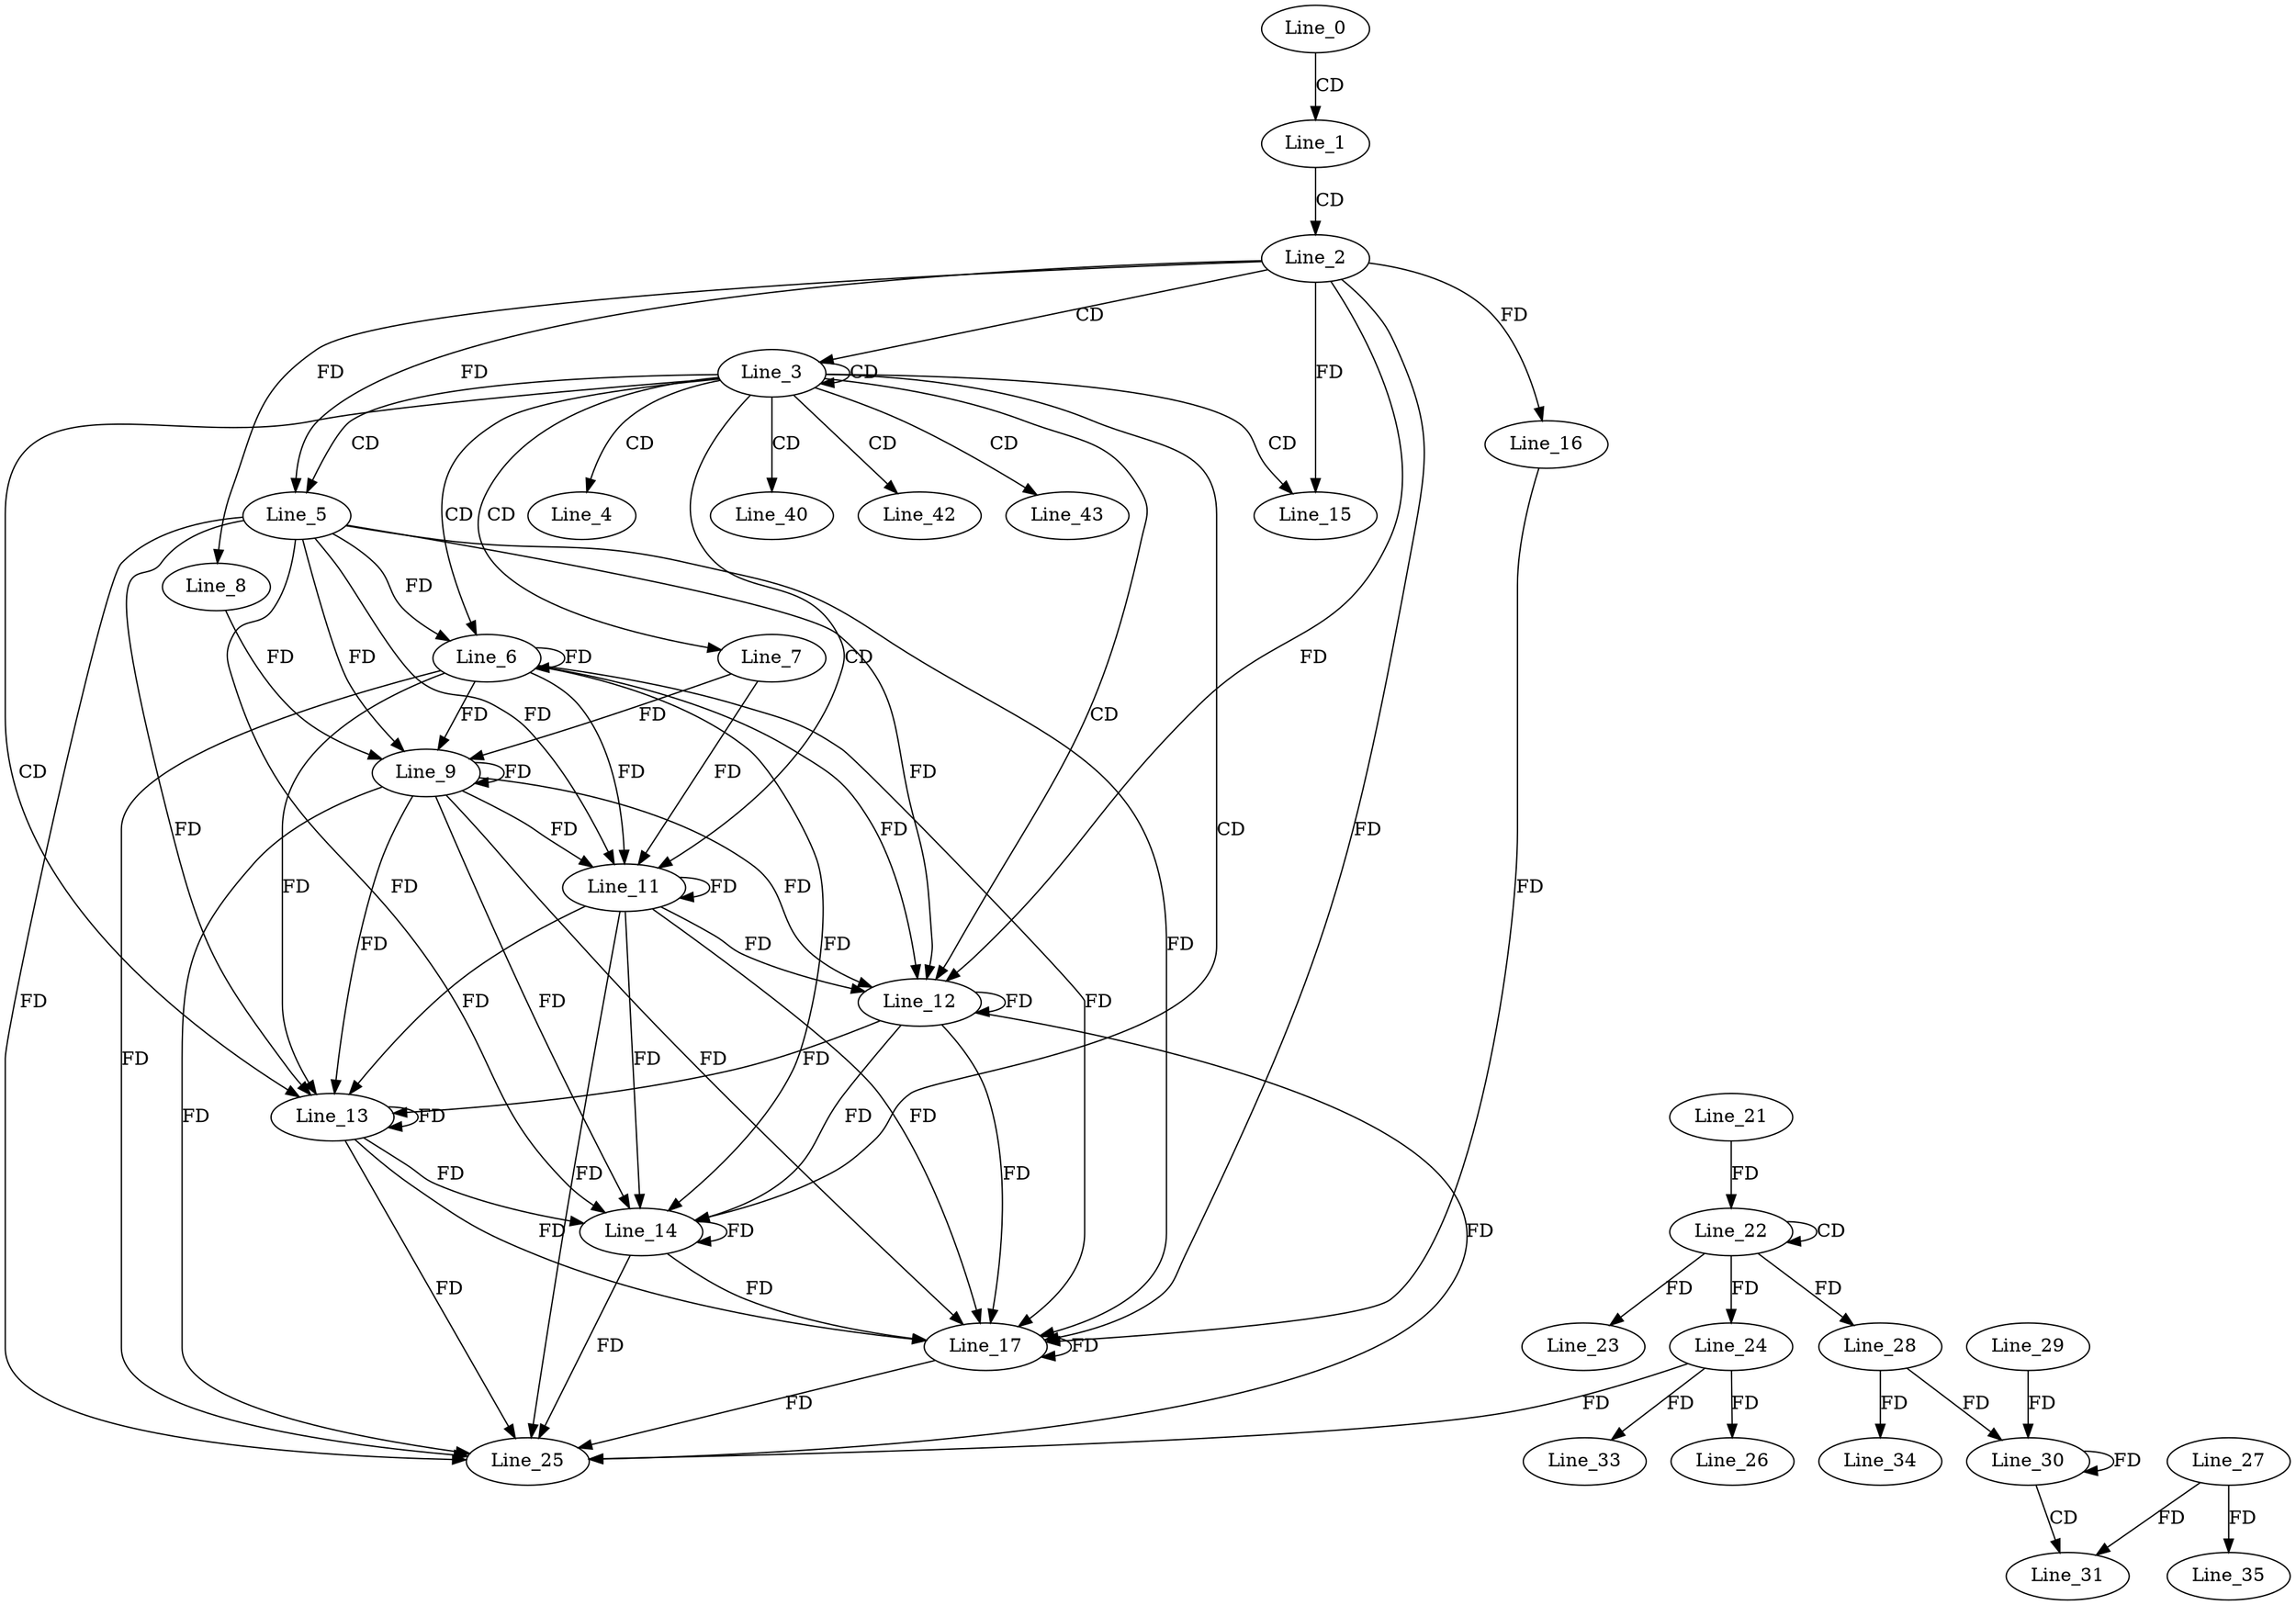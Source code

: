 digraph G {
  Line_0;
  Line_1;
  Line_2;
  Line_3;
  Line_3;
  Line_4;
  Line_5;
  Line_5;
  Line_6;
  Line_7;
  Line_8;
  Line_9;
  Line_9;
  Line_8;
  Line_9;
  Line_9;
  Line_9;
  Line_11;
  Line_12;
  Line_12;
  Line_13;
  Line_14;
  Line_15;
  Line_16;
  Line_17;
  Line_17;
  Line_16;
  Line_22;
  Line_22;
  Line_21;
  Line_23;
  Line_24;
  Line_24;
  Line_25;
  Line_26;
  Line_28;
  Line_30;
  Line_29;
  Line_30;
  Line_28;
  Line_30;
  Line_31;
  Line_27;
  Line_33;
  Line_34;
  Line_35;
  Line_40;
  Line_42;
  Line_43;
  Line_0 -> Line_1 [ label="CD" ];
  Line_1 -> Line_2 [ label="CD" ];
  Line_2 -> Line_3 [ label="CD" ];
  Line_3 -> Line_3 [ label="CD" ];
  Line_3 -> Line_4 [ label="CD" ];
  Line_3 -> Line_5 [ label="CD" ];
  Line_2 -> Line_5 [ label="FD" ];
  Line_3 -> Line_6 [ label="CD" ];
  Line_5 -> Line_6 [ label="FD" ];
  Line_6 -> Line_6 [ label="FD" ];
  Line_3 -> Line_7 [ label="CD" ];
  Line_2 -> Line_8 [ label="FD" ];
  Line_5 -> Line_9 [ label="FD" ];
  Line_6 -> Line_9 [ label="FD" ];
  Line_9 -> Line_9 [ label="FD" ];
  Line_7 -> Line_9 [ label="FD" ];
  Line_8 -> Line_9 [ label="FD" ];
  Line_3 -> Line_11 [ label="CD" ];
  Line_5 -> Line_11 [ label="FD" ];
  Line_6 -> Line_11 [ label="FD" ];
  Line_9 -> Line_11 [ label="FD" ];
  Line_11 -> Line_11 [ label="FD" ];
  Line_7 -> Line_11 [ label="FD" ];
  Line_3 -> Line_12 [ label="CD" ];
  Line_5 -> Line_12 [ label="FD" ];
  Line_6 -> Line_12 [ label="FD" ];
  Line_9 -> Line_12 [ label="FD" ];
  Line_11 -> Line_12 [ label="FD" ];
  Line_12 -> Line_12 [ label="FD" ];
  Line_2 -> Line_12 [ label="FD" ];
  Line_3 -> Line_13 [ label="CD" ];
  Line_5 -> Line_13 [ label="FD" ];
  Line_6 -> Line_13 [ label="FD" ];
  Line_9 -> Line_13 [ label="FD" ];
  Line_11 -> Line_13 [ label="FD" ];
  Line_12 -> Line_13 [ label="FD" ];
  Line_13 -> Line_13 [ label="FD" ];
  Line_3 -> Line_14 [ label="CD" ];
  Line_5 -> Line_14 [ label="FD" ];
  Line_6 -> Line_14 [ label="FD" ];
  Line_9 -> Line_14 [ label="FD" ];
  Line_11 -> Line_14 [ label="FD" ];
  Line_12 -> Line_14 [ label="FD" ];
  Line_13 -> Line_14 [ label="FD" ];
  Line_14 -> Line_14 [ label="FD" ];
  Line_3 -> Line_15 [ label="CD" ];
  Line_2 -> Line_15 [ label="FD" ];
  Line_2 -> Line_16 [ label="FD" ];
  Line_5 -> Line_17 [ label="FD" ];
  Line_6 -> Line_17 [ label="FD" ];
  Line_9 -> Line_17 [ label="FD" ];
  Line_11 -> Line_17 [ label="FD" ];
  Line_12 -> Line_17 [ label="FD" ];
  Line_13 -> Line_17 [ label="FD" ];
  Line_14 -> Line_17 [ label="FD" ];
  Line_17 -> Line_17 [ label="FD" ];
  Line_2 -> Line_17 [ label="FD" ];
  Line_16 -> Line_17 [ label="FD" ];
  Line_22 -> Line_22 [ label="CD" ];
  Line_21 -> Line_22 [ label="FD" ];
  Line_22 -> Line_23 [ label="FD" ];
  Line_22 -> Line_24 [ label="FD" ];
  Line_24 -> Line_25 [ label="FD" ];
  Line_5 -> Line_25 [ label="FD" ];
  Line_6 -> Line_25 [ label="FD" ];
  Line_9 -> Line_25 [ label="FD" ];
  Line_11 -> Line_25 [ label="FD" ];
  Line_12 -> Line_25 [ label="FD" ];
  Line_13 -> Line_25 [ label="FD" ];
  Line_14 -> Line_25 [ label="FD" ];
  Line_17 -> Line_25 [ label="FD" ];
  Line_24 -> Line_26 [ label="FD" ];
  Line_22 -> Line_28 [ label="FD" ];
  Line_30 -> Line_30 [ label="FD" ];
  Line_29 -> Line_30 [ label="FD" ];
  Line_28 -> Line_30 [ label="FD" ];
  Line_30 -> Line_31 [ label="CD" ];
  Line_27 -> Line_31 [ label="FD" ];
  Line_24 -> Line_33 [ label="FD" ];
  Line_28 -> Line_34 [ label="FD" ];
  Line_27 -> Line_35 [ label="FD" ];
  Line_3 -> Line_40 [ label="CD" ];
  Line_3 -> Line_42 [ label="CD" ];
  Line_3 -> Line_43 [ label="CD" ];
}
